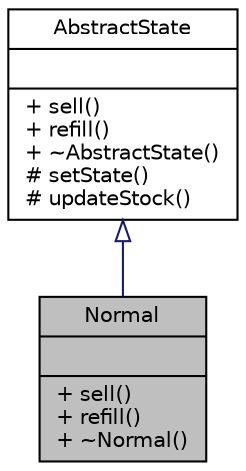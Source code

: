 digraph "Normal"
{
 // LATEX_PDF_SIZE
  edge [fontname="Helvetica",fontsize="10",labelfontname="Helvetica",labelfontsize="10"];
  node [fontname="Helvetica",fontsize="10",shape=record];
  Node2 [label="{Normal\n||+ sell()\l+ refill()\l+ ~Normal()\l}",height=0.2,width=0.4,color="black", fillcolor="grey75", style="filled", fontcolor="black",tooltip=" "];
  Node3 -> Node2 [dir="back",color="midnightblue",fontsize="10",style="solid",arrowtail="onormal",fontname="Helvetica"];
  Node3 [label="{AbstractState\n||+ sell()\l+ refill()\l+ ~AbstractState()\l# setState()\l# updateStock()\l}",height=0.2,width=0.4,color="black", fillcolor="white", style="filled",URL="$classAbstractState.html",tooltip=" "];
}
